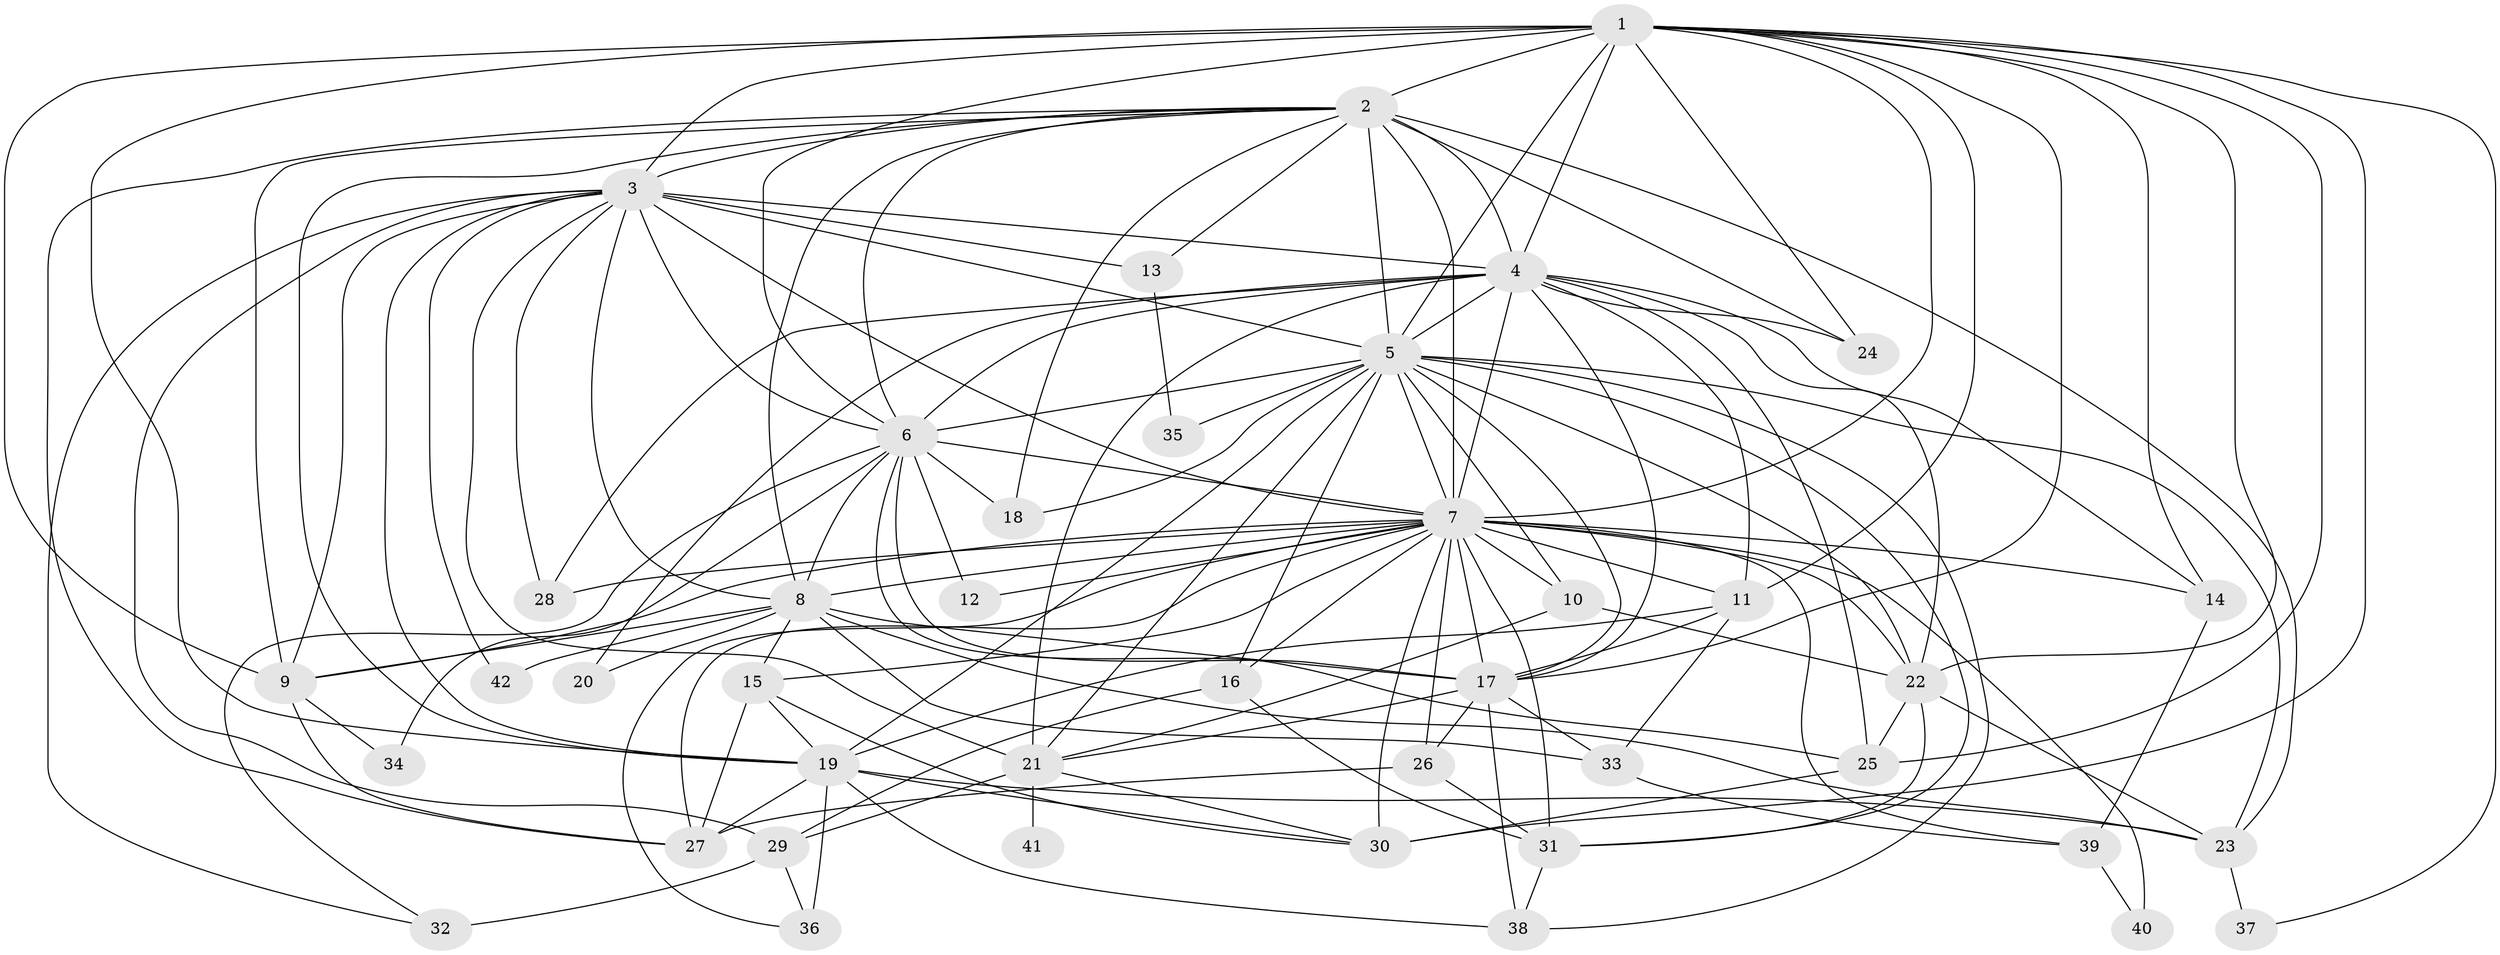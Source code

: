 // original degree distribution, {15: 0.007246376811594203, 39: 0.007246376811594203, 21: 0.014492753623188406, 33: 0.007246376811594203, 16: 0.014492753623188406, 22: 0.007246376811594203, 25: 0.007246376811594203, 28: 0.007246376811594203, 11: 0.007246376811594203, 3: 0.21739130434782608, 4: 0.057971014492753624, 5: 0.06521739130434782, 6: 0.028985507246376812, 2: 0.5362318840579711, 9: 0.007246376811594203, 7: 0.007246376811594203}
// Generated by graph-tools (version 1.1) at 2025/49/03/04/25 22:49:24]
// undirected, 42 vertices, 138 edges
graph export_dot {
  node [color=gray90,style=filled];
  1;
  2;
  3;
  4;
  5;
  6;
  7;
  8;
  9;
  10;
  11;
  12;
  13;
  14;
  15;
  16;
  17;
  18;
  19;
  20;
  21;
  22;
  23;
  24;
  25;
  26;
  27;
  28;
  29;
  30;
  31;
  32;
  33;
  34;
  35;
  36;
  37;
  38;
  39;
  40;
  41;
  42;
  1 -- 2 [weight=2.0];
  1 -- 3 [weight=2.0];
  1 -- 4 [weight=3.0];
  1 -- 5 [weight=4.0];
  1 -- 6 [weight=4.0];
  1 -- 7 [weight=3.0];
  1 -- 9 [weight=1.0];
  1 -- 11 [weight=1.0];
  1 -- 14 [weight=1.0];
  1 -- 17 [weight=1.0];
  1 -- 19 [weight=1.0];
  1 -- 22 [weight=1.0];
  1 -- 24 [weight=1.0];
  1 -- 25 [weight=1.0];
  1 -- 30 [weight=5.0];
  1 -- 37 [weight=1.0];
  2 -- 3 [weight=3.0];
  2 -- 4 [weight=1.0];
  2 -- 5 [weight=3.0];
  2 -- 6 [weight=2.0];
  2 -- 7 [weight=19.0];
  2 -- 8 [weight=1.0];
  2 -- 9 [weight=1.0];
  2 -- 13 [weight=2.0];
  2 -- 18 [weight=1.0];
  2 -- 19 [weight=1.0];
  2 -- 23 [weight=1.0];
  2 -- 24 [weight=1.0];
  2 -- 27 [weight=1.0];
  3 -- 4 [weight=1.0];
  3 -- 5 [weight=2.0];
  3 -- 6 [weight=2.0];
  3 -- 7 [weight=2.0];
  3 -- 8 [weight=1.0];
  3 -- 9 [weight=1.0];
  3 -- 13 [weight=1.0];
  3 -- 19 [weight=1.0];
  3 -- 21 [weight=1.0];
  3 -- 28 [weight=1.0];
  3 -- 29 [weight=1.0];
  3 -- 32 [weight=1.0];
  3 -- 42 [weight=1.0];
  4 -- 5 [weight=2.0];
  4 -- 6 [weight=2.0];
  4 -- 7 [weight=5.0];
  4 -- 11 [weight=1.0];
  4 -- 14 [weight=2.0];
  4 -- 17 [weight=1.0];
  4 -- 20 [weight=2.0];
  4 -- 21 [weight=7.0];
  4 -- 22 [weight=1.0];
  4 -- 24 [weight=1.0];
  4 -- 25 [weight=1.0];
  4 -- 28 [weight=2.0];
  5 -- 6 [weight=4.0];
  5 -- 7 [weight=2.0];
  5 -- 10 [weight=1.0];
  5 -- 16 [weight=2.0];
  5 -- 17 [weight=1.0];
  5 -- 18 [weight=1.0];
  5 -- 19 [weight=1.0];
  5 -- 21 [weight=2.0];
  5 -- 22 [weight=1.0];
  5 -- 23 [weight=2.0];
  5 -- 31 [weight=3.0];
  5 -- 35 [weight=1.0];
  5 -- 38 [weight=1.0];
  6 -- 7 [weight=3.0];
  6 -- 8 [weight=1.0];
  6 -- 12 [weight=2.0];
  6 -- 17 [weight=13.0];
  6 -- 18 [weight=1.0];
  6 -- 25 [weight=1.0];
  6 -- 32 [weight=1.0];
  6 -- 34 [weight=1.0];
  7 -- 8 [weight=2.0];
  7 -- 9 [weight=2.0];
  7 -- 10 [weight=1.0];
  7 -- 11 [weight=1.0];
  7 -- 12 [weight=1.0];
  7 -- 14 [weight=1.0];
  7 -- 15 [weight=1.0];
  7 -- 16 [weight=1.0];
  7 -- 17 [weight=3.0];
  7 -- 22 [weight=1.0];
  7 -- 26 [weight=5.0];
  7 -- 27 [weight=2.0];
  7 -- 28 [weight=1.0];
  7 -- 30 [weight=3.0];
  7 -- 31 [weight=1.0];
  7 -- 36 [weight=1.0];
  7 -- 39 [weight=1.0];
  7 -- 40 [weight=1.0];
  8 -- 9 [weight=1.0];
  8 -- 15 [weight=1.0];
  8 -- 17 [weight=2.0];
  8 -- 20 [weight=1.0];
  8 -- 23 [weight=1.0];
  8 -- 33 [weight=1.0];
  8 -- 42 [weight=1.0];
  9 -- 27 [weight=1.0];
  9 -- 34 [weight=1.0];
  10 -- 21 [weight=1.0];
  10 -- 22 [weight=1.0];
  11 -- 17 [weight=1.0];
  11 -- 19 [weight=1.0];
  11 -- 33 [weight=1.0];
  13 -- 35 [weight=1.0];
  14 -- 39 [weight=1.0];
  15 -- 19 [weight=1.0];
  15 -- 27 [weight=1.0];
  15 -- 30 [weight=1.0];
  16 -- 29 [weight=1.0];
  16 -- 31 [weight=2.0];
  17 -- 21 [weight=2.0];
  17 -- 26 [weight=1.0];
  17 -- 33 [weight=1.0];
  17 -- 38 [weight=1.0];
  19 -- 23 [weight=1.0];
  19 -- 27 [weight=1.0];
  19 -- 30 [weight=1.0];
  19 -- 36 [weight=2.0];
  19 -- 38 [weight=1.0];
  21 -- 29 [weight=1.0];
  21 -- 30 [weight=1.0];
  21 -- 41 [weight=2.0];
  22 -- 23 [weight=2.0];
  22 -- 25 [weight=1.0];
  22 -- 31 [weight=1.0];
  23 -- 37 [weight=1.0];
  25 -- 30 [weight=1.0];
  26 -- 27 [weight=1.0];
  26 -- 31 [weight=1.0];
  29 -- 32 [weight=2.0];
  29 -- 36 [weight=1.0];
  31 -- 38 [weight=1.0];
  33 -- 39 [weight=1.0];
  39 -- 40 [weight=1.0];
}
